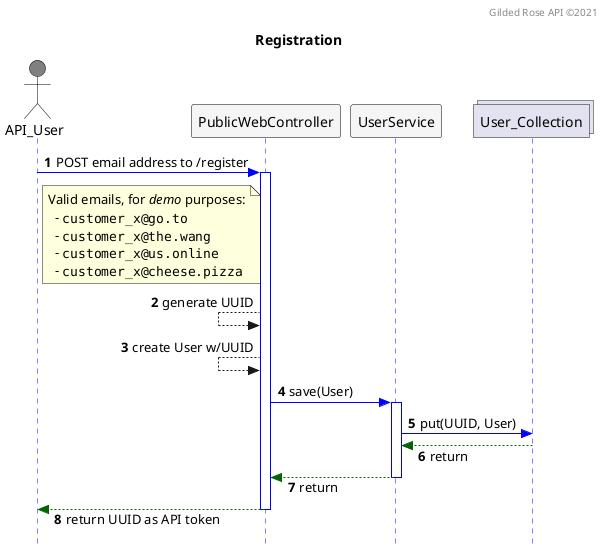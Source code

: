 @startuml

autonumber
header Gilded Rose API ©2021
hide footbox

skinparam responseMessageBelowArrow true
skinparam sequence {
  ActorBackgroundColor Grey
  ActorBorderColor Black
  CollectionsBackgroundColor Grey
  CollectionsBorderColor Black
  LifeLineBorderColor Blue
  ParticipantBackgroundColor WhiteSmoke
  ParticipantBorderColor Black
}
skinparam style strictuml
title Registration

actor API_User
participant PublicWebController
participant UserService
collections User_Collection

API_User -[#0000FF]> PublicWebController : POST email address to /register
note right of API_User
 Valid emails, for //demo// purposes:
   - ""customer_x@go.to""
   - ""customer_x@the.wang""
   - ""customer_x@us.online""
   - ""customer_x@cheese.pizza""
end note
activate PublicWebController
PublicWebController <-- PublicWebController : generate UUID
PublicWebController <-- PublicWebController : create User w/UUID
PublicWebController -[#0000FF]> UserService : save(User)
activate UserService
UserService -[#0000FF]> User_Collection : put(UUID, User)
UserService <[#DarkGreen]-- User_Collection : return
PublicWebController <[#DarkGreen]-- UserService : return
deactivate UserService
API_User <[#DarkGreen]-- PublicWebController : return UUID as API token
deactivate PublicWebController

@enduml
